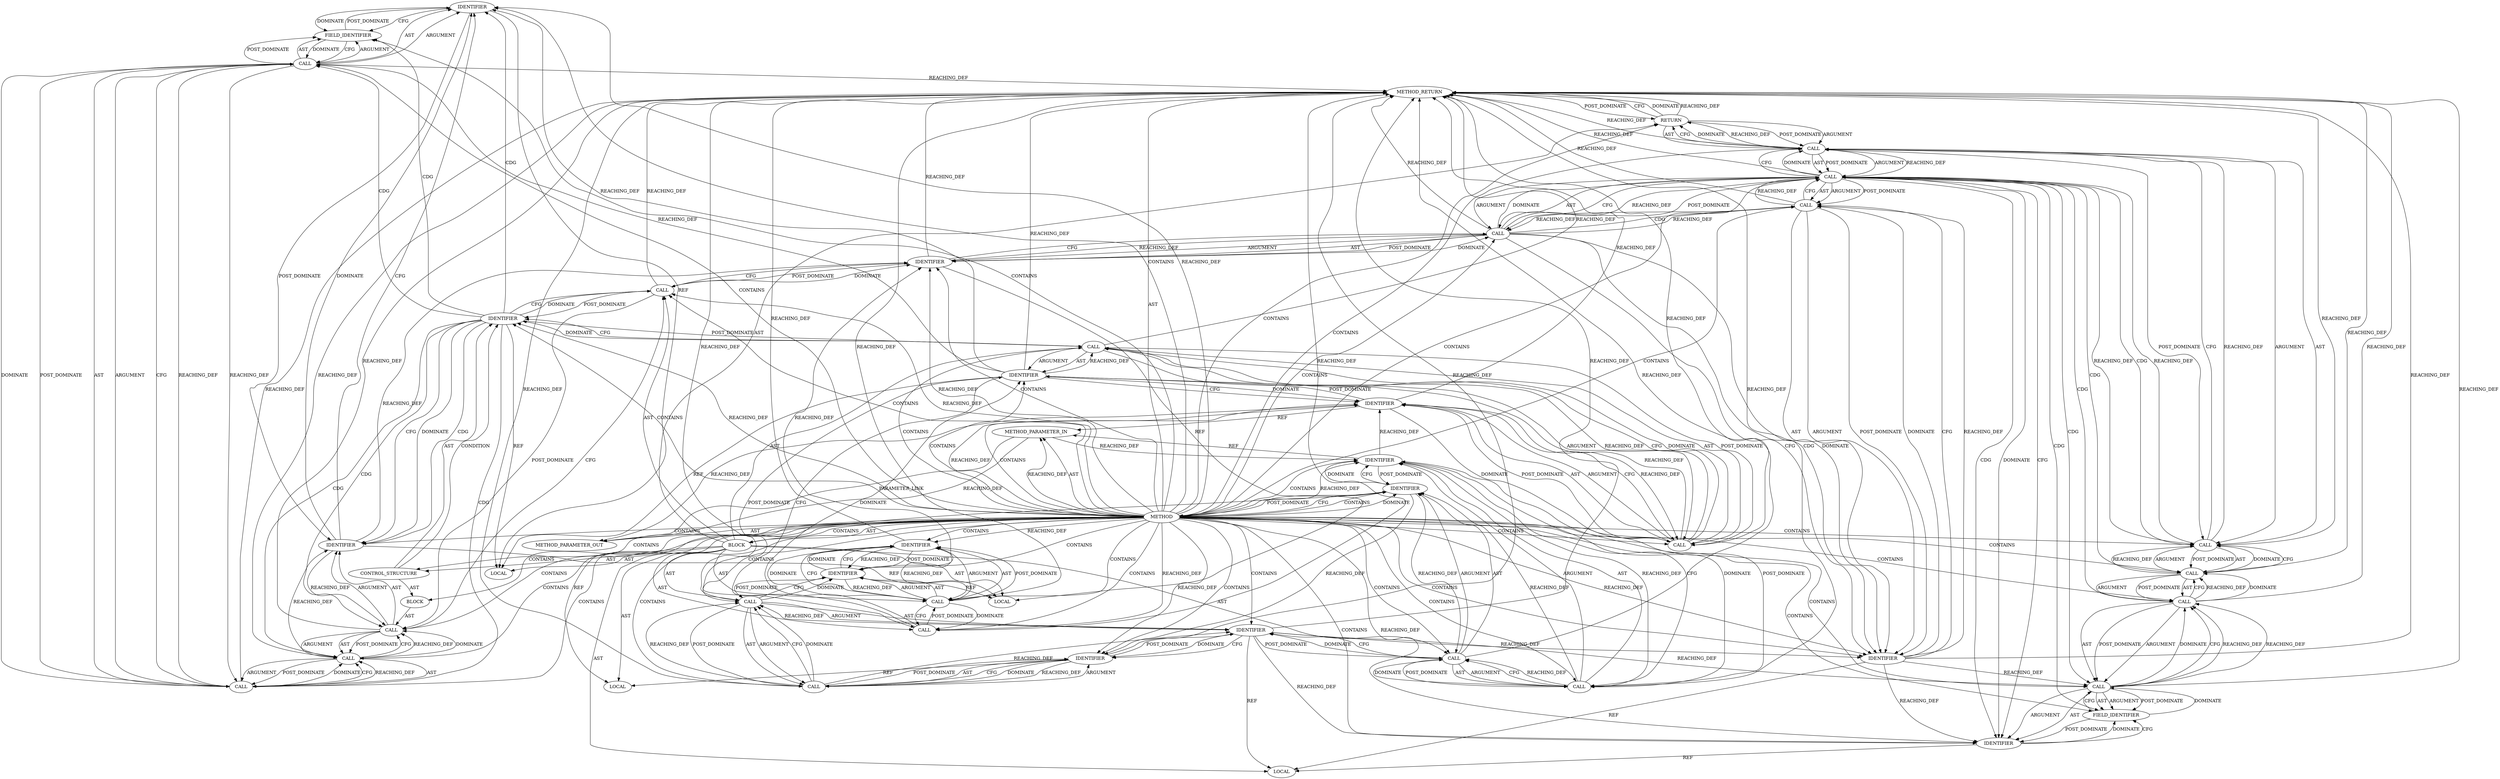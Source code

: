 digraph {
  17263 [label=IDENTIFIER ORDER=1 ARGUMENT_INDEX=1 CODE="psock" COLUMN_NUMBER=31 LINE_NUMBER=2352 TYPE_FULL_NAME="sk_psock*" NAME="psock"]
  17256 [label=IDENTIFIER ORDER=1 ARGUMENT_INDEX=-1 CODE="psock" COLUMN_NUMBER=6 LINE_NUMBER=2351 TYPE_FULL_NAME="sk_psock*" NAME="psock"]
  17270 [label=IDENTIFIER ORDER=1 ARGUMENT_INDEX=1 CODE="ingress_empty" COLUMN_NUMBER=10 LINE_NUMBER=2355 TYPE_FULL_NAME="bool" NAME="ingress_empty"]
  17242 [label=IDENTIFIER ORDER=1 ARGUMENT_INDEX=1 CODE="ctx" COLUMN_NUMBER=28 LINE_NUMBER=2345 TYPE_FULL_NAME="tls_sw_context_rx*" NAME="ctx"]
  17268 [label=CALL ORDER=1 ARGUMENT_INDEX=1 CODE="!ingress_empty || tls_strp_msg_ready(ctx)" COLUMN_NUMBER=9 METHOD_FULL_NAME="<operator>.logicalOr" LINE_NUMBER=2355 TYPE_FULL_NAME="<empty>" DISPATCH_TYPE="STATIC_DISPATCH" SIGNATURE="" NAME="<operator>.logicalOr"]
  17232 [label=METHOD COLUMN_NUMBER=1 LINE_NUMBER=2342 COLUMN_NUMBER_END=1 IS_EXTERNAL=false SIGNATURE="bool tls_sw_sock_is_readable (sock*)" NAME="tls_sw_sock_is_readable" AST_PARENT_TYPE="TYPE_DECL" AST_PARENT_FULL_NAME="tls_sw.c:<global>" ORDER=49 CODE="bool tls_sw_sock_is_readable(struct sock *sk)
{
	struct tls_context *tls_ctx = tls_get_ctx(sk);
	struct tls_sw_context_rx *ctx = tls_sw_ctx_rx(tls_ctx);
	bool ingress_empty = true;
	struct sk_psock *psock;

	rcu_read_lock();
	psock = sk_psock(sk);
	if (psock)
		ingress_empty = list_empty(&psock->ingress_msg);
	rcu_read_unlock();

	return !ingress_empty || tls_strp_msg_ready(ctx) ||
		!skb_queue_empty(&ctx->rx_list);
}" FULL_NAME="tls_sw_sock_is_readable" LINE_NUMBER_END=2357 FILENAME="tls_sw.c"]
  17255 [label=CONTROL_STRUCTURE CONTROL_STRUCTURE_TYPE="IF" ORDER=10 PARSER_TYPE_NAME="CASTIfStatement" ARGUMENT_INDEX=-1 CODE="if (psock)" COLUMN_NUMBER=2 LINE_NUMBER=2351]
  17237 [label=IDENTIFIER ORDER=1 ARGUMENT_INDEX=1 CODE="tls_ctx" COLUMN_NUMBER=22 LINE_NUMBER=2344 TYPE_FULL_NAME="tls_context*" NAME="tls_ctx"]
  17250 [label=CALL ORDER=8 ARGUMENT_INDEX=-1 CODE="rcu_read_lock()" COLUMN_NUMBER=2 METHOD_FULL_NAME="rcu_read_lock" LINE_NUMBER=2349 TYPE_FULL_NAME="<empty>" DISPATCH_TYPE="STATIC_DISPATCH" SIGNATURE="" NAME="rcu_read_lock"]
  17244 [label=IDENTIFIER ORDER=1 ARGUMENT_INDEX=1 CODE="tls_ctx" COLUMN_NUMBER=48 LINE_NUMBER=2345 TYPE_FULL_NAME="tls_context*" NAME="tls_ctx"]
  17273 [label=CALL ORDER=2 ARGUMENT_INDEX=2 CODE="!skb_queue_empty(&ctx->rx_list)" COLUMN_NUMBER=3 METHOD_FULL_NAME="<operator>.logicalNot" LINE_NUMBER=2356 TYPE_FULL_NAME="<empty>" DISPATCH_TYPE="STATIC_DISPATCH" SIGNATURE="" NAME="<operator>.logicalNot"]
  17240 [label=LOCAL ORDER=3 CODE="struct tls_sw_context_rx* ctx" COLUMN_NUMBER=27 LINE_NUMBER=2345 TYPE_FULL_NAME="tls_sw_context_rx*" NAME="ctx"]
  17243 [label=CALL ORDER=2 ARGUMENT_INDEX=2 CODE="tls_sw_ctx_rx(tls_ctx)" COLUMN_NUMBER=34 METHOD_FULL_NAME="tls_sw_ctx_rx" LINE_NUMBER=2345 TYPE_FULL_NAME="<empty>" DISPATCH_TYPE="STATIC_DISPATCH" SIGNATURE="" NAME="tls_sw_ctx_rx"]
  17249 [label=LOCAL ORDER=7 CODE="struct sk_psock* psock" COLUMN_NUMBER=18 LINE_NUMBER=2347 TYPE_FULL_NAME="sk_psock*" NAME="psock"]
  17267 [label=CALL ORDER=1 ARGUMENT_INDEX=-1 CODE="!ingress_empty || tls_strp_msg_ready(ctx) ||
		!skb_queue_empty(&ctx->rx_list)" COLUMN_NUMBER=9 METHOD_FULL_NAME="<operator>.logicalOr" LINE_NUMBER=2355 TYPE_FULL_NAME="<empty>" DISPATCH_TYPE="STATIC_DISPATCH" SIGNATURE="" NAME="<operator>.logicalOr"]
  17247 [label=IDENTIFIER ORDER=1 ARGUMENT_INDEX=1 CODE="ingress_empty" COLUMN_NUMBER=7 LINE_NUMBER=2346 TYPE_FULL_NAME="bool" NAME="ingress_empty"]
  17239 [label=IDENTIFIER ORDER=1 ARGUMENT_INDEX=1 CODE="sk" COLUMN_NUMBER=44 LINE_NUMBER=2344 TYPE_FULL_NAME="sock*" NAME="sk"]
  17260 [label=CALL ORDER=2 ARGUMENT_INDEX=2 CODE="list_empty(&psock->ingress_msg)" COLUMN_NUMBER=19 METHOD_FULL_NAME="list_empty" LINE_NUMBER=2352 TYPE_FULL_NAME="<empty>" DISPATCH_TYPE="STATIC_DISPATCH" SIGNATURE="" NAME="list_empty"]
  17257 [label=BLOCK ORDER=2 ARGUMENT_INDEX=-1 CODE="<empty>" COLUMN_NUMBER=3 LINE_NUMBER=2352 TYPE_FULL_NAME="void"]
  17272 [label=IDENTIFIER ORDER=1 ARGUMENT_INDEX=1 CODE="ctx" COLUMN_NUMBER=46 LINE_NUMBER=2355 TYPE_FULL_NAME="tls_sw_context_rx*" NAME="ctx"]
  17245 [label=LOCAL ORDER=5 CODE="bool ingress_empty" COLUMN_NUMBER=7 LINE_NUMBER=2346 TYPE_FULL_NAME="bool" NAME="ingress_empty"]
  17234 [label=BLOCK ORDER=2 ARGUMENT_INDEX=-1 CODE="{
	struct tls_context *tls_ctx = tls_get_ctx(sk);
	struct tls_sw_context_rx *ctx = tls_sw_ctx_rx(tls_ctx);
	bool ingress_empty = true;
	struct sk_psock *psock;

	rcu_read_lock();
	psock = sk_psock(sk);
	if (psock)
		ingress_empty = list_empty(&psock->ingress_msg);
	rcu_read_unlock();

	return !ingress_empty || tls_strp_msg_ready(ctx) ||
		!skb_queue_empty(&ctx->rx_list);
}" COLUMN_NUMBER=1 LINE_NUMBER=2343 TYPE_FULL_NAME="void"]
  17253 [label=CALL ORDER=2 ARGUMENT_INDEX=2 CODE="sk_psock(sk)" COLUMN_NUMBER=10 METHOD_FULL_NAME="sk_psock" LINE_NUMBER=2350 TYPE_FULL_NAME="<empty>" DISPATCH_TYPE="STATIC_DISPATCH" SIGNATURE="" NAME="sk_psock"]
  17266 [label=RETURN ORDER=12 ARGUMENT_INDEX=-1 CODE="return !ingress_empty || tls_strp_msg_ready(ctx) ||
		!skb_queue_empty(&ctx->rx_list);" COLUMN_NUMBER=2 LINE_NUMBER=2355]
  17271 [label=CALL ORDER=2 ARGUMENT_INDEX=2 CODE="tls_strp_msg_ready(ctx)" COLUMN_NUMBER=27 METHOD_FULL_NAME="tls_strp_msg_ready" LINE_NUMBER=2355 TYPE_FULL_NAME="<empty>" DISPATCH_TYPE="STATIC_DISPATCH" SIGNATURE="" NAME="tls_strp_msg_ready"]
  21695 [label=METHOD_PARAMETER_OUT ORDER=1 CODE="struct sock *sk" IS_VARIADIC=false COLUMN_NUMBER=30 LINE_NUMBER=2342 TYPE_FULL_NAME="sock*" EVALUATION_STRATEGY="BY_VALUE" INDEX=1 NAME="sk"]
  17269 [label=CALL ORDER=1 ARGUMENT_INDEX=1 CODE="!ingress_empty" COLUMN_NUMBER=9 METHOD_FULL_NAME="<operator>.logicalNot" LINE_NUMBER=2355 TYPE_FULL_NAME="<empty>" DISPATCH_TYPE="STATIC_DISPATCH" SIGNATURE="" NAME="<operator>.logicalNot"]
  17275 [label=CALL ORDER=1 ARGUMENT_INDEX=1 CODE="&ctx->rx_list" COLUMN_NUMBER=20 METHOD_FULL_NAME="<operator>.addressOf" LINE_NUMBER=2356 TYPE_FULL_NAME="<empty>" DISPATCH_TYPE="STATIC_DISPATCH" SIGNATURE="" NAME="<operator>.addressOf"]
  17235 [label=LOCAL ORDER=1 CODE="struct tls_context* tls_ctx" COLUMN_NUMBER=21 LINE_NUMBER=2344 TYPE_FULL_NAME="tls_context*" NAME="tls_ctx"]
  17236 [label=CALL ORDER=2 ARGUMENT_INDEX=-1 CODE="*tls_ctx = tls_get_ctx(sk)" COLUMN_NUMBER=21 METHOD_FULL_NAME="<operator>.assignment" LINE_NUMBER=2344 TYPE_FULL_NAME="<empty>" DISPATCH_TYPE="STATIC_DISPATCH" SIGNATURE="" NAME="<operator>.assignment"]
  17252 [label=IDENTIFIER ORDER=1 ARGUMENT_INDEX=1 CODE="psock" COLUMN_NUMBER=2 LINE_NUMBER=2350 TYPE_FULL_NAME="sk_psock*" NAME="psock"]
  17261 [label=CALL ORDER=1 ARGUMENT_INDEX=1 CODE="&psock->ingress_msg" COLUMN_NUMBER=30 METHOD_FULL_NAME="<operator>.addressOf" LINE_NUMBER=2352 TYPE_FULL_NAME="<empty>" DISPATCH_TYPE="STATIC_DISPATCH" SIGNATURE="" NAME="<operator>.addressOf"]
  17274 [label=CALL ORDER=1 ARGUMENT_INDEX=1 CODE="skb_queue_empty(&ctx->rx_list)" COLUMN_NUMBER=4 METHOD_FULL_NAME="skb_queue_empty" LINE_NUMBER=2356 TYPE_FULL_NAME="<empty>" DISPATCH_TYPE="STATIC_DISPATCH" SIGNATURE="" NAME="skb_queue_empty"]
  17262 [label=CALL ORDER=1 ARGUMENT_INDEX=1 CODE="psock->ingress_msg" COLUMN_NUMBER=31 METHOD_FULL_NAME="<operator>.indirectFieldAccess" LINE_NUMBER=2352 TYPE_FULL_NAME="<empty>" DISPATCH_TYPE="STATIC_DISPATCH" SIGNATURE="" NAME="<operator>.indirectFieldAccess"]
  17264 [label=FIELD_IDENTIFIER ORDER=2 ARGUMENT_INDEX=2 CODE="ingress_msg" COLUMN_NUMBER=31 LINE_NUMBER=2352 CANONICAL_NAME="ingress_msg"]
  17241 [label=CALL ORDER=4 ARGUMENT_INDEX=-1 CODE="*ctx = tls_sw_ctx_rx(tls_ctx)" COLUMN_NUMBER=27 METHOD_FULL_NAME="<operator>.assignment" LINE_NUMBER=2345 TYPE_FULL_NAME="<empty>" DISPATCH_TYPE="STATIC_DISPATCH" SIGNATURE="" NAME="<operator>.assignment"]
  17279 [label=METHOD_RETURN ORDER=3 CODE="RET" COLUMN_NUMBER=1 LINE_NUMBER=2342 TYPE_FULL_NAME="bool" EVALUATION_STRATEGY="BY_VALUE"]
  17246 [label=CALL ORDER=6 ARGUMENT_INDEX=-1 CODE="ingress_empty = true" COLUMN_NUMBER=7 METHOD_FULL_NAME="<operator>.assignment" LINE_NUMBER=2346 TYPE_FULL_NAME="<empty>" DISPATCH_TYPE="STATIC_DISPATCH" SIGNATURE="" NAME="<operator>.assignment"]
  17254 [label=IDENTIFIER ORDER=1 ARGUMENT_INDEX=1 CODE="sk" COLUMN_NUMBER=19 LINE_NUMBER=2350 TYPE_FULL_NAME="sock*" NAME="sk"]
  17238 [label=CALL ORDER=2 ARGUMENT_INDEX=2 CODE="tls_get_ctx(sk)" COLUMN_NUMBER=32 METHOD_FULL_NAME="tls_get_ctx" LINE_NUMBER=2344 TYPE_FULL_NAME="<empty>" DISPATCH_TYPE="STATIC_DISPATCH" SIGNATURE="" NAME="tls_get_ctx"]
  17276 [label=CALL ORDER=1 ARGUMENT_INDEX=1 CODE="ctx->rx_list" COLUMN_NUMBER=21 METHOD_FULL_NAME="<operator>.indirectFieldAccess" LINE_NUMBER=2356 TYPE_FULL_NAME="<empty>" DISPATCH_TYPE="STATIC_DISPATCH" SIGNATURE="" NAME="<operator>.indirectFieldAccess"]
  17233 [label=METHOD_PARAMETER_IN ORDER=1 CODE="struct sock *sk" IS_VARIADIC=false COLUMN_NUMBER=30 LINE_NUMBER=2342 TYPE_FULL_NAME="sock*" EVALUATION_STRATEGY="BY_VALUE" INDEX=1 NAME="sk"]
  17277 [label=IDENTIFIER ORDER=1 ARGUMENT_INDEX=1 CODE="ctx" COLUMN_NUMBER=21 LINE_NUMBER=2356 TYPE_FULL_NAME="tls_sw_context_rx*" NAME="ctx"]
  17278 [label=FIELD_IDENTIFIER ORDER=2 ARGUMENT_INDEX=2 CODE="rx_list" COLUMN_NUMBER=21 LINE_NUMBER=2356 CANONICAL_NAME="rx_list"]
  17258 [label=CALL ORDER=1 ARGUMENT_INDEX=1 CODE="ingress_empty = list_empty(&psock->ingress_msg)" COLUMN_NUMBER=3 METHOD_FULL_NAME="<operator>.assignment" LINE_NUMBER=2352 TYPE_FULL_NAME="<empty>" DISPATCH_TYPE="STATIC_DISPATCH" SIGNATURE="" NAME="<operator>.assignment"]
  17248 [label=IDENTIFIER ORDER=2 ARGUMENT_INDEX=2 CODE="true" COLUMN_NUMBER=23 LINE_NUMBER=2346 TYPE_FULL_NAME="ANY" NAME="true"]
  17251 [label=CALL ORDER=9 ARGUMENT_INDEX=-1 CODE="psock = sk_psock(sk)" COLUMN_NUMBER=2 METHOD_FULL_NAME="<operator>.assignment" LINE_NUMBER=2350 TYPE_FULL_NAME="<empty>" DISPATCH_TYPE="STATIC_DISPATCH" SIGNATURE="" NAME="<operator>.assignment"]
  17259 [label=IDENTIFIER ORDER=1 ARGUMENT_INDEX=1 CODE="ingress_empty" COLUMN_NUMBER=3 LINE_NUMBER=2352 TYPE_FULL_NAME="bool" NAME="ingress_empty"]
  17265 [label=CALL ORDER=11 ARGUMENT_INDEX=-1 CODE="rcu_read_unlock()" COLUMN_NUMBER=2 METHOD_FULL_NAME="rcu_read_unlock" LINE_NUMBER=2353 TYPE_FULL_NAME="<empty>" DISPATCH_TYPE="STATIC_DISPATCH" SIGNATURE="" NAME="rcu_read_unlock"]
  17232 -> 17248 [label=REACHING_DEF VARIABLE=""]
  17238 -> 17237 [label=REACHING_DEF VARIABLE="tls_get_ctx(sk)"]
  17270 -> 17245 [label=REF ]
  17246 -> 17250 [label=CFG ]
  17267 -> 17268 [label=ARGUMENT ]
  17251 -> 17253 [label=AST ]
  17242 -> 17240 [label=REF ]
  17256 -> 17264 [label=CDG ]
  17232 -> 17260 [label=CONTAINS ]
  17268 -> 17277 [label=CDG ]
  17232 -> 17270 [label=REACHING_DEF VARIABLE=""]
  17252 -> 17279 [label=REACHING_DEF VARIABLE="psock"]
  17261 -> 17260 [label=DOMINATE ]
  17262 -> 17261 [label=CFG ]
  17241 -> 17242 [label=AST ]
  17256 -> 17258 [label=CDG ]
  17236 -> 17279 [label=REACHING_DEF VARIABLE="*tls_ctx = tls_get_ctx(sk)"]
  17269 -> 17270 [label=ARGUMENT ]
  17243 -> 17279 [label=REACHING_DEF VARIABLE="tls_sw_ctx_rx(tls_ctx)"]
  17259 -> 17245 [label=REF ]
  17253 -> 17252 [label=REACHING_DEF VARIABLE="sk_psock(sk)"]
  17270 -> 17265 [label=POST_DOMINATE ]
  17247 -> 17245 [label=REF ]
  17275 -> 17274 [label=CFG ]
  17232 -> 17267 [label=CONTAINS ]
  17260 -> 17258 [label=CFG ]
  17258 -> 17279 [label=REACHING_DEF VARIABLE="ingress_empty = list_empty(&psock->ingress_msg)"]
  17267 -> 17273 [label=ARGUMENT ]
  17242 -> 17279 [label=REACHING_DEF VARIABLE="ctx"]
  17268 -> 17274 [label=CDG ]
  17246 -> 17247 [label=ARGUMENT ]
  17233 -> 17239 [label=REACHING_DEF VARIABLE="sk"]
  17232 -> 17266 [label=CONTAINS ]
  17259 -> 17270 [label=REACHING_DEF VARIABLE="ingress_empty"]
  17279 -> 17266 [label=POST_DOMINATE ]
  17232 -> 17274 [label=CONTAINS ]
  17262 -> 17264 [label=ARGUMENT ]
  17241 -> 17243 [label=ARGUMENT ]
  17232 -> 17259 [label=CONTAINS ]
  17263 -> 17264 [label=CFG ]
  17246 -> 17247 [label=AST ]
  17273 -> 17267 [label=CFG ]
  17232 -> 17263 [label=CONTAINS ]
  17234 -> 17236 [label=AST ]
  17272 -> 17271 [label=DOMINATE ]
  17266 -> 17279 [label=CFG ]
  17232 -> 17271 [label=CONTAINS ]
  17255 -> 17256 [label=AST ]
  17247 -> 17270 [label=REACHING_DEF VARIABLE="ingress_empty"]
  17254 -> 17233 [label=REF ]
  17268 -> 17273 [label=REACHING_DEF VARIABLE="!ingress_empty || tls_strp_msg_ready(ctx)"]
  17232 -> 17243 [label=CONTAINS ]
  17232 -> 17234 [label=CONTAINS ]
  17264 -> 17263 [label=POST_DOMINATE ]
  17252 -> 17262 [label=REACHING_DEF VARIABLE="psock"]
  17271 -> 17268 [label=REACHING_DEF VARIABLE="tls_strp_msg_ready(ctx)"]
  17232 -> 17279 [label=AST ]
  17232 -> 17254 [label=CONTAINS ]
  17247 -> 17241 [label=POST_DOMINATE ]
  17242 -> 17277 [label=REACHING_DEF VARIABLE="ctx"]
  17268 -> 17267 [label=REACHING_DEF VARIABLE="!ingress_empty || tls_strp_msg_ready(ctx)"]
  17274 -> 17275 [label=ARGUMENT ]
  17265 -> 17270 [label=DOMINATE ]
  17268 -> 17269 [label=POST_DOMINATE ]
  17257 -> 17258 [label=AST ]
  17276 -> 17277 [label=ARGUMENT ]
  17270 -> 17279 [label=REACHING_DEF VARIABLE="ingress_empty"]
  17247 -> 17246 [label=REACHING_DEF VARIABLE="ingress_empty"]
  17276 -> 17278 [label=AST ]
  17232 -> 17270 [label=CONTAINS ]
  17267 -> 17268 [label=AST ]
  17267 -> 17273 [label=AST ]
  17271 -> 17269 [label=REACHING_DEF VARIABLE="tls_strp_msg_ready(ctx)"]
  17232 -> 17256 [label=CONTAINS ]
  17234 -> 17250 [label=AST ]
  17258 -> 17259 [label=ARGUMENT ]
  17276 -> 17279 [label=REACHING_DEF VARIABLE="ctx->rx_list"]
  17237 -> 17244 [label=REACHING_DEF VARIABLE="tls_ctx"]
  17256 -> 17259 [label=DOMINATE ]
  17273 -> 17274 [label=ARGUMENT ]
  17237 -> 17235 [label=REF ]
  17232 -> 17244 [label=CONTAINS ]
  17232 -> 17264 [label=CONTAINS ]
  17269 -> 17272 [label=CDG ]
  17270 -> 17269 [label=DOMINATE ]
  17242 -> 17244 [label=DOMINATE ]
  17247 -> 17248 [label=DOMINATE ]
  17258 -> 17260 [label=ARGUMENT ]
  17232 -> 17237 [label=CFG ]
  17232 -> 17236 [label=CONTAINS ]
  17261 -> 17262 [label=POST_DOMINATE ]
  17274 -> 17275 [label=AST ]
  17258 -> 17259 [label=AST ]
  17263 -> 17249 [label=REF ]
  17232 -> 17257 [label=CONTAINS ]
  17260 -> 17258 [label=REACHING_DEF VARIABLE="list_empty(&psock->ingress_msg)"]
  17232 -> 17237 [label=CONTAINS ]
  17274 -> 17275 [label=POST_DOMINATE ]
  17260 -> 17258 [label=DOMINATE ]
  17252 -> 17249 [label=REF ]
  17260 -> 17259 [label=REACHING_DEF VARIABLE="list_empty(&psock->ingress_msg)"]
  17254 -> 17253 [label=CFG ]
  17238 -> 17239 [label=POST_DOMINATE ]
  17232 -> 17256 [label=REACHING_DEF VARIABLE=""]
  17270 -> 17269 [label=CFG ]
  17253 -> 17254 [label=POST_DOMINATE ]
  17252 -> 17254 [label=CFG ]
  17251 -> 17279 [label=REACHING_DEF VARIABLE="psock = sk_psock(sk)"]
  17253 -> 17254 [label=AST ]
  17250 -> 17279 [label=REACHING_DEF VARIABLE="rcu_read_lock()"]
  17268 -> 17267 [label=CFG ]
  17263 -> 17259 [label=POST_DOMINATE ]
  17232 -> 17239 [label=CONTAINS ]
  17267 -> 17266 [label=CFG ]
  17268 -> 17267 [label=DOMINATE ]
  17234 -> 17246 [label=AST ]
  17234 -> 17255 [label=AST ]
  17268 -> 17273 [label=CDG ]
  17253 -> 17251 [label=REACHING_DEF VARIABLE="sk_psock(sk)"]
  17268 -> 17276 [label=CDG ]
  17266 -> 17279 [label=DOMINATE ]
  17232 -> 17247 [label=CONTAINS ]
  17253 -> 17251 [label=CFG ]
  17241 -> 17242 [label=ARGUMENT ]
  17276 -> 17278 [label=ARGUMENT ]
  17243 -> 17244 [label=ARGUMENT ]
  17241 -> 17243 [label=POST_DOMINATE ]
  17252 -> 17250 [label=POST_DOMINATE ]
  17269 -> 17279 [label=REACHING_DEF VARIABLE="!ingress_empty"]
  17232 -> 17277 [label=CONTAINS ]
  17275 -> 17274 [label=REACHING_DEF VARIABLE="&ctx->rx_list"]
  17248 -> 17246 [label=DOMINATE ]
  17251 -> 17256 [label=DOMINATE ]
  17272 -> 17240 [label=REF ]
  17267 -> 17266 [label=DOMINATE ]
  17274 -> 17273 [label=DOMINATE ]
  17236 -> 17238 [label=POST_DOMINATE ]
  17250 -> 17252 [label=CFG ]
  17236 -> 17238 [label=AST ]
  17234 -> 17265 [label=AST ]
  17232 -> 17273 [label=CONTAINS ]
  17262 -> 17263 [label=AST ]
  17232 -> 17253 [label=CONTAINS ]
  17276 -> 17275 [label=DOMINATE ]
  17268 -> 17271 [label=AST ]
  17271 -> 17272 [label=AST ]
  17262 -> 17279 [label=REACHING_DEF VARIABLE="psock->ingress_msg"]
  17248 -> 17246 [label=REACHING_DEF VARIABLE="true"]
  17237 -> 17236 [label=REACHING_DEF VARIABLE="tls_ctx"]
  17265 -> 17270 [label=CFG ]
  17232 -> 17265 [label=CONTAINS ]
  17238 -> 17236 [label=CFG ]
  17234 -> 17241 [label=AST ]
  17252 -> 17263 [label=REACHING_DEF VARIABLE="psock"]
  17232 -> 17276 [label=CONTAINS ]
  17251 -> 17253 [label=ARGUMENT ]
  17232 -> 17265 [label=REACHING_DEF VARIABLE=""]
  17258 -> 17260 [label=AST ]
  17232 -> 17272 [label=CONTAINS ]
  17256 -> 17263 [label=CDG ]
  17259 -> 17263 [label=DOMINATE ]
  17256 -> 17259 [label=CDG ]
  17269 -> 17270 [label=AST ]
  17246 -> 17248 [label=ARGUMENT ]
  17265 -> 17258 [label=POST_DOMINATE ]
  17262 -> 17263 [label=ARGUMENT ]
  17276 -> 17277 [label=AST ]
  17246 -> 17279 [label=REACHING_DEF VARIABLE="ingress_empty = true"]
  17253 -> 17251 [label=DOMINATE ]
  17273 -> 17268 [label=REACHING_DEF VARIABLE="!skb_queue_empty(&ctx->rx_list)"]
  17260 -> 17261 [label=AST ]
  17236 -> 17242 [label=DOMINATE ]
  17242 -> 17236 [label=POST_DOMINATE ]
  17243 -> 17242 [label=REACHING_DEF VARIABLE="tls_sw_ctx_rx(tls_ctx)"]
  17239 -> 17238 [label=REACHING_DEF VARIABLE="sk"]
  17261 -> 17279 [label=REACHING_DEF VARIABLE="&psock->ingress_msg"]
  17238 -> 17239 [label=ARGUMENT ]
  17239 -> 17238 [label=CFG ]
  17272 -> 17277 [label=REACHING_DEF VARIABLE="ctx"]
  17266 -> 17267 [label=POST_DOMINATE ]
  17256 -> 17262 [label=CDG ]
  17268 -> 17269 [label=AST ]
  17268 -> 17279 [label=REACHING_DEF VARIABLE="!ingress_empty || tls_strp_msg_ready(ctx)"]
  17277 -> 17278 [label=DOMINATE ]
  17273 -> 17274 [label=POST_DOMINATE ]
  17244 -> 17243 [label=CFG ]
  17272 -> 17271 [label=CFG ]
  17234 -> 17245 [label=AST ]
  17242 -> 17272 [label=REACHING_DEF VARIABLE="ctx"]
  17269 -> 17271 [label=CDG ]
  17276 -> 17275 [label=CFG ]
  17238 -> 17236 [label=REACHING_DEF VARIABLE="tls_get_ctx(sk)"]
  17269 -> 17272 [label=DOMINATE ]
  17274 -> 17273 [label=CFG ]
  17232 -> 17258 [label=CONTAINS ]
  17232 -> 17269 [label=CONTAINS ]
  17264 -> 17262 [label=CFG ]
  17269 -> 17271 [label=REACHING_DEF VARIABLE="!ingress_empty"]
  17242 -> 17244 [label=CFG ]
  17232 -> 17250 [label=CONTAINS ]
  17239 -> 17238 [label=DOMINATE ]
  17232 -> 17234 [label=AST ]
  17253 -> 17254 [label=ARGUMENT ]
  17234 -> 17235 [label=AST ]
  17268 -> 17277 [label=DOMINATE ]
  17275 -> 17279 [label=REACHING_DEF VARIABLE="&ctx->rx_list"]
  17237 -> 17239 [label=DOMINATE ]
  17254 -> 17253 [label=REACHING_DEF VARIABLE="sk"]
  17261 -> 17260 [label=CFG ]
  17243 -> 17244 [label=POST_DOMINATE ]
  17267 -> 17268 [label=POST_DOMINATE ]
  17251 -> 17252 [label=AST ]
  17232 -> 17244 [label=REACHING_DEF VARIABLE=""]
  17243 -> 17244 [label=AST ]
  17233 -> 21695 [label=PARAMETER_LINK ]
  17241 -> 17247 [label=CFG ]
  17232 -> 17246 [label=CONTAINS ]
  17233 -> 21695 [label=REACHING_DEF VARIABLE="sk"]
  17274 -> 17279 [label=REACHING_DEF VARIABLE="skb_queue_empty(&ctx->rx_list)"]
  17275 -> 17276 [label=AST ]
  17271 -> 17272 [label=ARGUMENT ]
  17232 -> 17237 [label=DOMINATE ]
  17232 -> 17250 [label=REACHING_DEF VARIABLE=""]
  17268 -> 17275 [label=CDG ]
  17236 -> 17242 [label=CFG ]
  17248 -> 17247 [label=POST_DOMINATE ]
  17268 -> 17269 [label=ARGUMENT ]
  17248 -> 17279 [label=REACHING_DEF VARIABLE="true"]
  17278 -> 17277 [label=POST_DOMINATE ]
  17232 -> 17261 [label=CONTAINS ]
  17232 -> 17255 [label=CONTAINS ]
  17277 -> 17240 [label=REF ]
  17246 -> 17248 [label=AST ]
  17232 -> 17238 [label=CONTAINS ]
  17275 -> 17276 [label=POST_DOMINATE ]
  17271 -> 17272 [label=POST_DOMINATE ]
  17237 -> 17232 [label=POST_DOMINATE ]
  17256 -> 17265 [label=CFG ]
  17262 -> 17261 [label=REACHING_DEF VARIABLE="psock->ingress_msg"]
  17262 -> 17261 [label=REACHING_DEF VARIABLE="psock->ingress_msg"]
  17268 -> 17271 [label=ARGUMENT ]
  17269 -> 17268 [label=DOMINATE ]
  17234 -> 17266 [label=AST ]
  17254 -> 17279 [label=REACHING_DEF VARIABLE="sk"]
  17267 -> 17273 [label=POST_DOMINATE ]
  17232 -> 17277 [label=REACHING_DEF VARIABLE=""]
  17277 -> 17278 [label=CFG ]
  17273 -> 17267 [label=REACHING_DEF VARIABLE="!skb_queue_empty(&ctx->rx_list)"]
  17275 -> 17276 [label=ARGUMENT ]
  17250 -> 17246 [label=POST_DOMINATE ]
  17273 -> 17279 [label=REACHING_DEF VARIABLE="!skb_queue_empty(&ctx->rx_list)"]
  17260 -> 17261 [label=ARGUMENT ]
  17278 -> 17276 [label=DOMINATE ]
  17238 -> 17279 [label=REACHING_DEF VARIABLE="tls_get_ctx(sk)"]
  17254 -> 17253 [label=DOMINATE ]
  17260 -> 17261 [label=POST_DOMINATE ]
  17248 -> 17246 [label=CFG ]
  17254 -> 21695 [label=REACHING_DEF VARIABLE="sk"]
  17243 -> 17241 [label=CFG ]
  17241 -> 17243 [label=AST ]
  17239 -> 17233 [label=REF ]
  17261 -> 17260 [label=REACHING_DEF VARIABLE="&psock->ingress_msg"]
  17272 -> 17271 [label=REACHING_DEF VARIABLE="ctx"]
  17244 -> 17242 [label=POST_DOMINATE ]
  17273 -> 17274 [label=AST ]
  17232 -> 17272 [label=REACHING_DEF VARIABLE=""]
  17276 -> 17278 [label=POST_DOMINATE ]
  17232 -> 17252 [label=CONTAINS ]
  17269 -> 17270 [label=POST_DOMINATE ]
  17267 -> 17266 [label=REACHING_DEF VARIABLE="!ingress_empty || tls_strp_msg_ready(ctx) ||
		!skb_queue_empty(&ctx->rx_list)"]
  17232 -> 17278 [label=CONTAINS ]
  17232 -> 17241 [label=CONTAINS ]
  17276 -> 17275 [label=REACHING_DEF VARIABLE="ctx->rx_list"]
  17276 -> 17275 [label=REACHING_DEF VARIABLE="ctx->rx_list"]
  17266 -> 17267 [label=ARGUMENT ]
  17260 -> 17279 [label=REACHING_DEF VARIABLE="list_empty(&psock->ingress_msg)"]
  17253 -> 17279 [label=REACHING_DEF VARIABLE="sk_psock(sk)"]
  17232 -> 17239 [label=REACHING_DEF VARIABLE=""]
  17250 -> 17252 [label=DOMINATE ]
  17256 -> 17261 [label=CDG ]
  17243 -> 17241 [label=DOMINATE ]
  17243 -> 17241 [label=REACHING_DEF VARIABLE="tls_sw_ctx_rx(tls_ctx)"]
  17237 -> 17239 [label=CFG ]
  17252 -> 17251 [label=REACHING_DEF VARIABLE="psock"]
  17244 -> 17235 [label=REF ]
  17252 -> 17254 [label=DOMINATE ]
  17232 -> 17268 [label=CONTAINS ]
  17271 -> 17279 [label=REACHING_DEF VARIABLE="tls_strp_msg_ready(ctx)"]
  17251 -> 17256 [label=CFG ]
  17244 -> 17279 [label=REACHING_DEF VARIABLE="tls_ctx"]
  17248 -> 17247 [label=REACHING_DEF VARIABLE="true"]
  17258 -> 17265 [label=CFG ]
  17256 -> 17251 [label=POST_DOMINATE ]
  17265 -> 17256 [label=POST_DOMINATE ]
  17239 -> 17237 [label=POST_DOMINATE ]
  17266 -> 17279 [label=REACHING_DEF VARIABLE="<RET>"]
  17234 -> 17249 [label=AST ]
  17259 -> 17263 [label=CFG ]
  17261 -> 17262 [label=AST ]
  17238 -> 17239 [label=AST ]
  17269 -> 17268 [label=CFG ]
  17268 -> 17271 [label=POST_DOMINATE ]
  17247 -> 17248 [label=CFG ]
  17271 -> 17268 [label=CFG ]
  17232 -> 17233 [label=REACHING_DEF VARIABLE=""]
  17246 -> 17250 [label=DOMINATE ]
  17232 -> 17263 [label=REACHING_DEF VARIABLE=""]
  17236 -> 17238 [label=ARGUMENT ]
  17269 -> 17268 [label=REACHING_DEF VARIABLE="!ingress_empty"]
  17251 -> 17252 [label=ARGUMENT ]
  17278 -> 17276 [label=CFG ]
  17241 -> 17279 [label=REACHING_DEF VARIABLE="*ctx = tls_sw_ctx_rx(tls_ctx)"]
  17254 -> 17252 [label=POST_DOMINATE ]
  17238 -> 17236 [label=DOMINATE ]
  17239 -> 17254 [label=REACHING_DEF VARIABLE="sk"]
  17236 -> 17237 [label=ARGUMENT ]
  17259 -> 17258 [label=REACHING_DEF VARIABLE="ingress_empty"]
  17232 -> 17275 [label=CONTAINS ]
  17265 -> 17279 [label=REACHING_DEF VARIABLE="rcu_read_unlock()"]
  17264 -> 17262 [label=DOMINATE ]
  17242 -> 17241 [label=REACHING_DEF VARIABLE="ctx"]
  17241 -> 17247 [label=DOMINATE ]
  17256 -> 17249 [label=REF ]
  17263 -> 17264 [label=DOMINATE ]
  17246 -> 17248 [label=POST_DOMINATE ]
  17268 -> 17277 [label=CFG ]
  17232 -> 17242 [label=CONTAINS ]
  17256 -> 17260 [label=CDG ]
  17232 -> 17254 [label=REACHING_DEF VARIABLE=""]
  17272 -> 17279 [label=REACHING_DEF VARIABLE="ctx"]
  17234 -> 17240 [label=AST ]
  17244 -> 17243 [label=DOMINATE ]
  17267 -> 17279 [label=REACHING_DEF VARIABLE="!ingress_empty || tls_strp_msg_ready(ctx) ||
		!skb_queue_empty(&ctx->rx_list)"]
  17270 -> 17269 [label=REACHING_DEF VARIABLE="ingress_empty"]
  17232 -> 17251 [label=CONTAINS ]
  17275 -> 17274 [label=DOMINATE ]
  17256 -> 17259 [label=CFG ]
  17255 -> 17256 [label=CONDITION ]
  17251 -> 17253 [label=POST_DOMINATE ]
  17262 -> 17264 [label=POST_DOMINATE ]
  17268 -> 17278 [label=CDG ]
  17232 -> 17262 [label=CONTAINS ]
  17262 -> 17261 [label=DOMINATE ]
  17242 -> 17276 [label=REACHING_DEF VARIABLE="ctx"]
  17261 -> 17262 [label=ARGUMENT ]
  17274 -> 17273 [label=REACHING_DEF VARIABLE="skb_queue_empty(&ctx->rx_list)"]
  17269 -> 17272 [label=CFG ]
  17272 -> 17276 [label=REACHING_DEF VARIABLE="ctx"]
  17262 -> 17264 [label=AST ]
  17244 -> 17243 [label=REACHING_DEF VARIABLE="tls_ctx"]
  17234 -> 17251 [label=AST ]
  17255 -> 17257 [label=AST ]
  17236 -> 17237 [label=AST ]
  17258 -> 17260 [label=POST_DOMINATE ]
  17256 -> 17265 [label=DOMINATE ]
  17232 -> 21695 [label=AST ]
  17232 -> 17233 [label=AST ]
  17232 -> 17248 [label=CONTAINS ]
  17266 -> 17267 [label=AST ]
}
